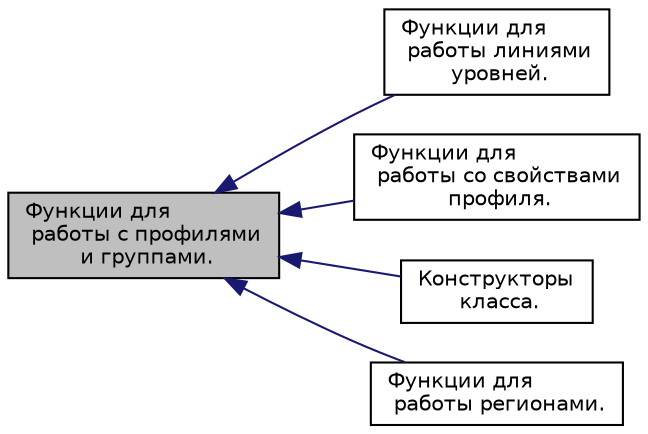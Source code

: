digraph "Функции для работы с профилями и группами."
{
  edge [fontname="Helvetica",fontsize="10",labelfontname="Helvetica",labelfontsize="10"];
  node [fontname="Helvetica",fontsize="10",shape=record];
  rankdir=LR;
  Node2 [label="Функции для\l работы линиями\l уровней.",height=0.2,width=0.4,color="black", fillcolor="white", style="filled",URL="$group__gr_lvl_ex.html",tooltip="Создания экземпляра линии уровня "];
  Node1 [label="Функции для\l работы со свойствами\l профиля.",height=0.2,width=0.4,color="black", fillcolor="white", style="filled",URL="$group__gr_prof_ex.html"];
  Node4 [label="Конструкторы\l класса.",height=0.2,width=0.4,color="black", fillcolor="white", style="filled",URL="$group__gr_construct.html"];
  Node3 [label="Функции для\l работы регионами.",height=0.2,width=0.4,color="black", fillcolor="white", style="filled",URL="$group__gr_rgn_ex.html"];
  Node0 [label="Функции для\l работы с профилями\l и группами.",height=0.2,width=0.4,color="black", fillcolor="grey75", style="filled" fontcolor="black"];
  Node0->Node1 [shape=plaintext, color="midnightblue", dir="back", style="solid"];
  Node0->Node2 [shape=plaintext, color="midnightblue", dir="back", style="solid"];
  Node0->Node3 [shape=plaintext, color="midnightblue", dir="back", style="solid"];
  Node0->Node4 [shape=plaintext, color="midnightblue", dir="back", style="solid"];
}
